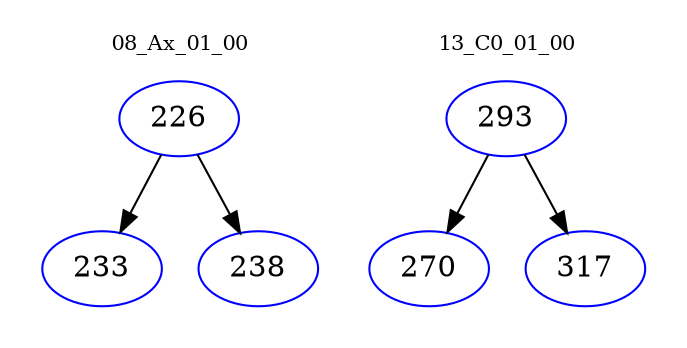 digraph{
subgraph cluster_0 {
color = white
label = "08_Ax_01_00";
fontsize=10;
T0_226 [label="226", color="blue"]
T0_226 -> T0_233 [color="black"]
T0_233 [label="233", color="blue"]
T0_226 -> T0_238 [color="black"]
T0_238 [label="238", color="blue"]
}
subgraph cluster_1 {
color = white
label = "13_C0_01_00";
fontsize=10;
T1_293 [label="293", color="blue"]
T1_293 -> T1_270 [color="black"]
T1_270 [label="270", color="blue"]
T1_293 -> T1_317 [color="black"]
T1_317 [label="317", color="blue"]
}
}
